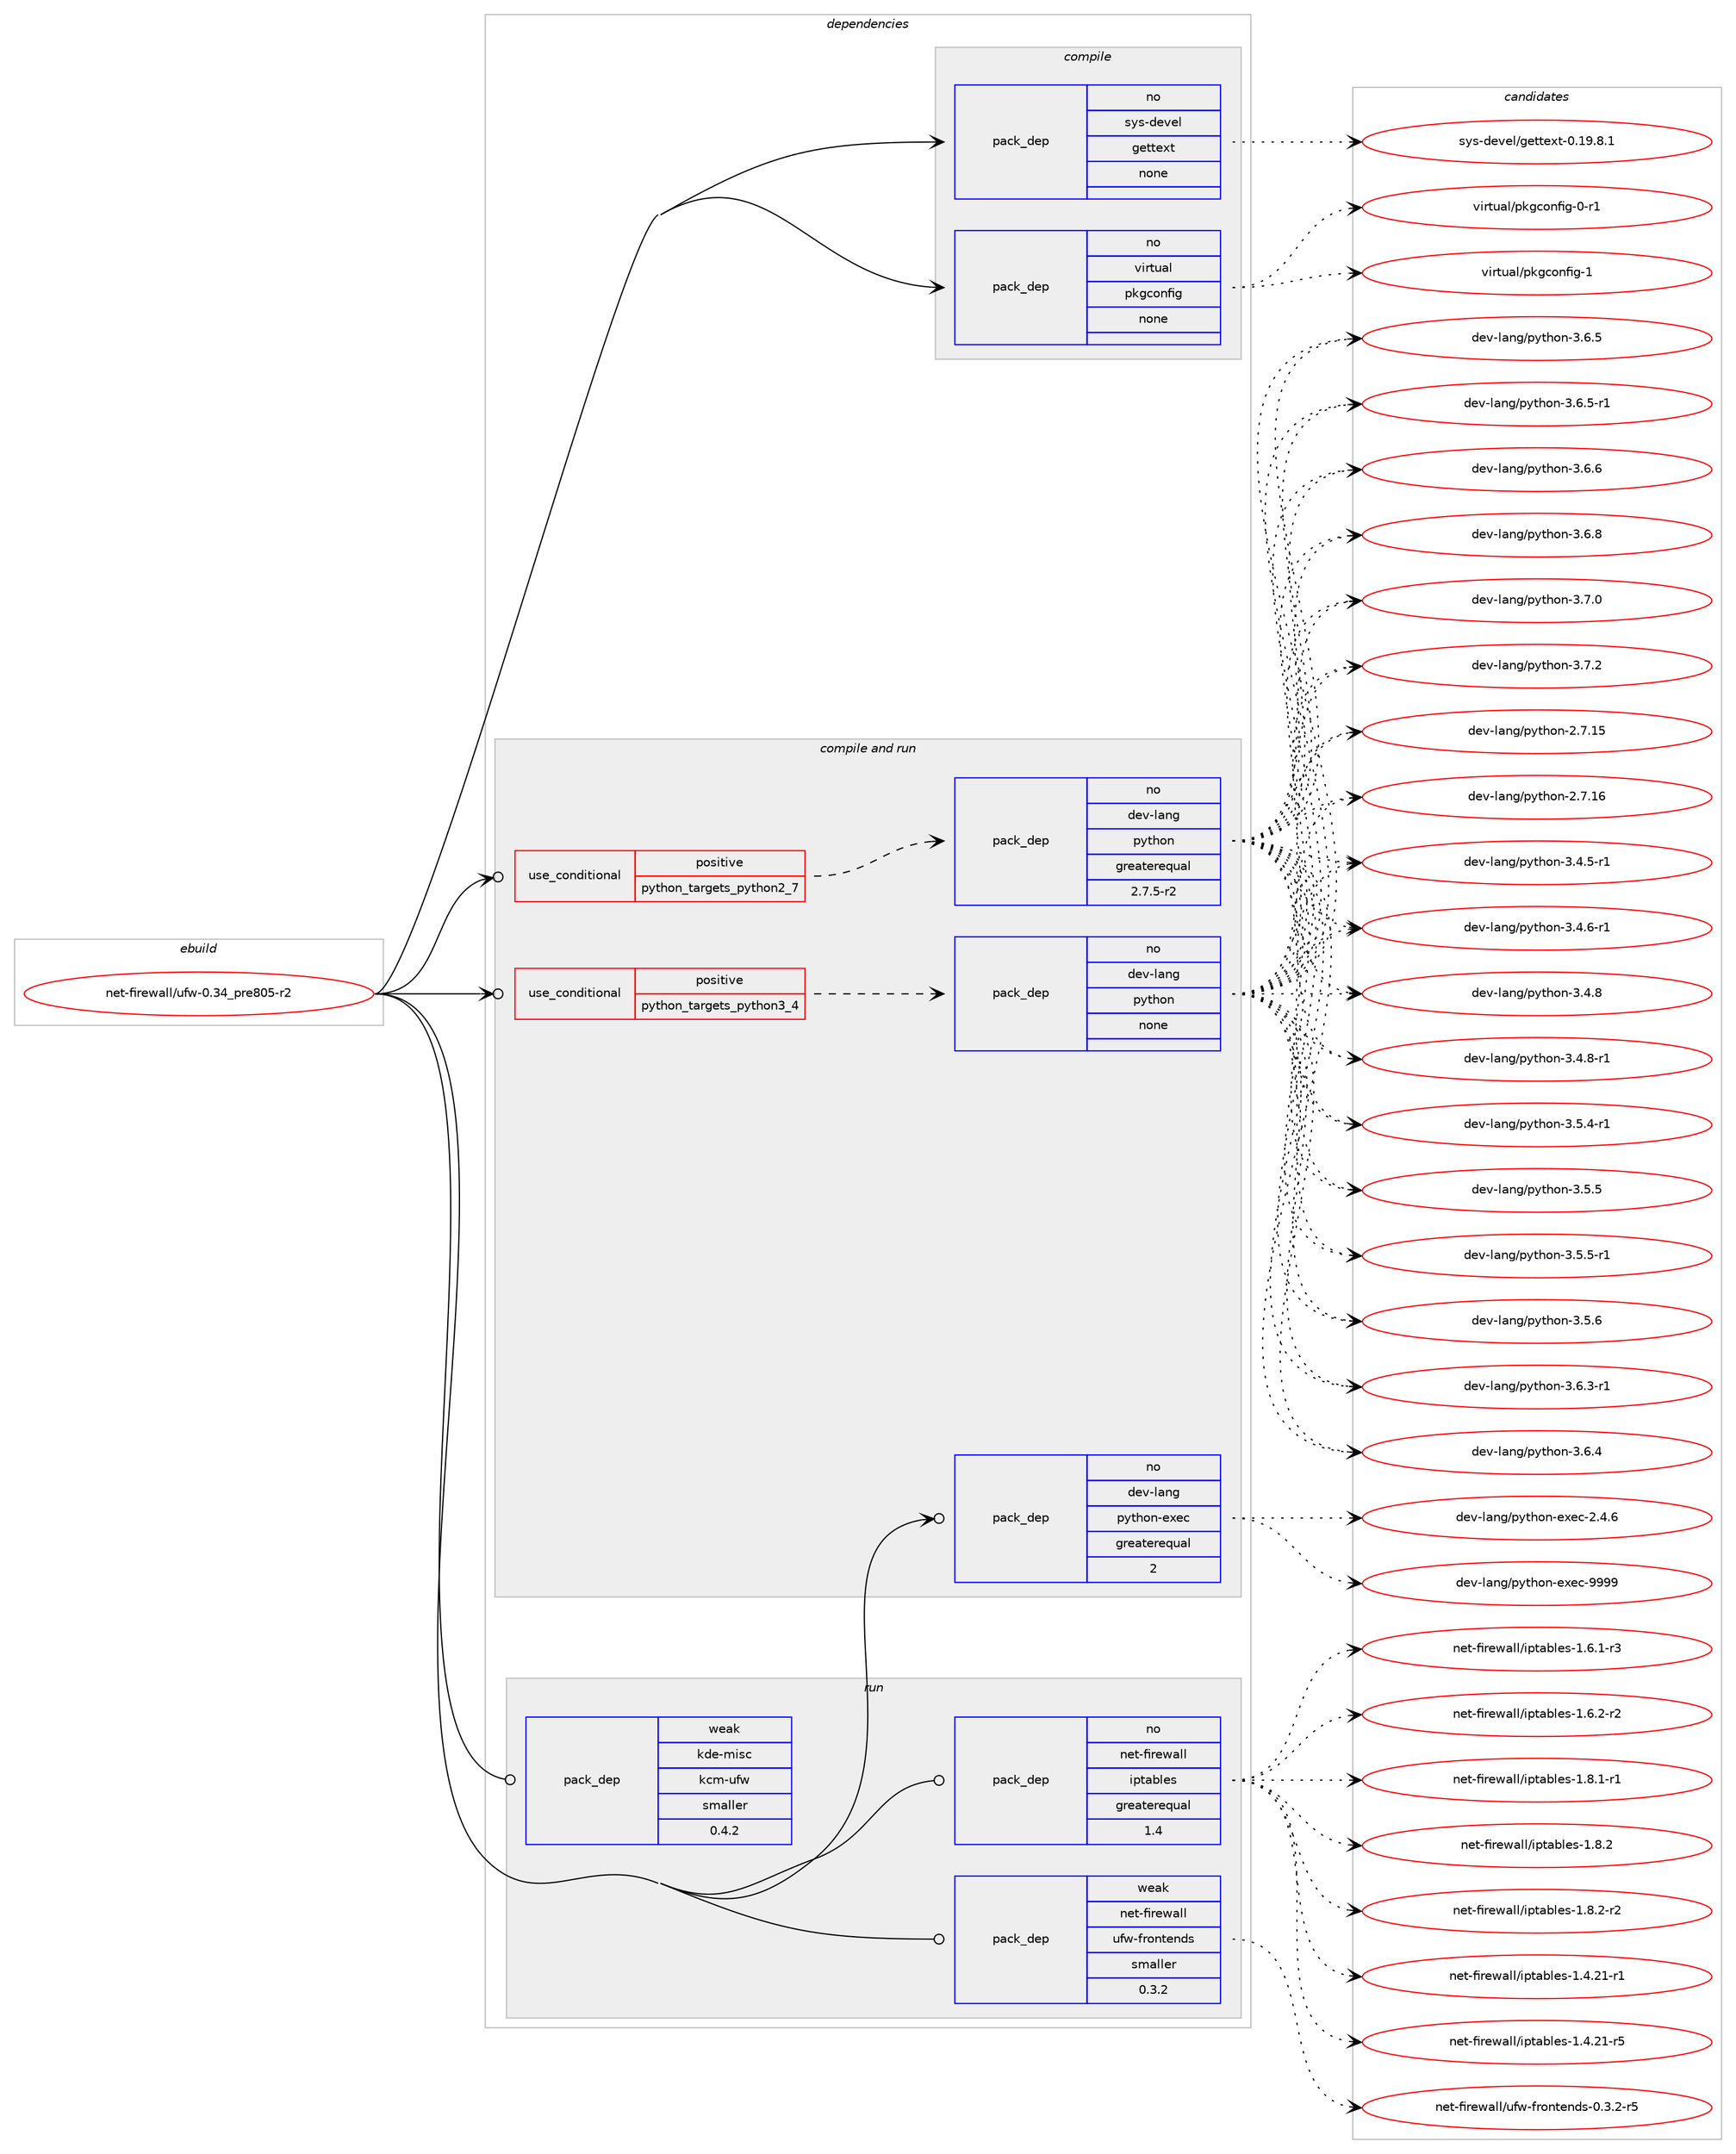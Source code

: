 digraph prolog {

# *************
# Graph options
# *************

newrank=true;
concentrate=true;
compound=true;
graph [rankdir=LR,fontname=Helvetica,fontsize=10,ranksep=1.5];#, ranksep=2.5, nodesep=0.2];
edge  [arrowhead=vee];
node  [fontname=Helvetica,fontsize=10];

# **********
# The ebuild
# **********

subgraph cluster_leftcol {
color=gray;
rank=same;
label=<<i>ebuild</i>>;
id [label="net-firewall/ufw-0.34_pre805-r2", color=red, width=4, href="../net-firewall/ufw-0.34_pre805-r2.svg"];
}

# ****************
# The dependencies
# ****************

subgraph cluster_midcol {
color=gray;
label=<<i>dependencies</i>>;
subgraph cluster_compile {
fillcolor="#eeeeee";
style=filled;
label=<<i>compile</i>>;
subgraph pack1181138 {
dependency1652203 [label=<<TABLE BORDER="0" CELLBORDER="1" CELLSPACING="0" CELLPADDING="4" WIDTH="220"><TR><TD ROWSPAN="6" CELLPADDING="30">pack_dep</TD></TR><TR><TD WIDTH="110">no</TD></TR><TR><TD>sys-devel</TD></TR><TR><TD>gettext</TD></TR><TR><TD>none</TD></TR><TR><TD></TD></TR></TABLE>>, shape=none, color=blue];
}
id:e -> dependency1652203:w [weight=20,style="solid",arrowhead="vee"];
subgraph pack1181139 {
dependency1652204 [label=<<TABLE BORDER="0" CELLBORDER="1" CELLSPACING="0" CELLPADDING="4" WIDTH="220"><TR><TD ROWSPAN="6" CELLPADDING="30">pack_dep</TD></TR><TR><TD WIDTH="110">no</TD></TR><TR><TD>virtual</TD></TR><TR><TD>pkgconfig</TD></TR><TR><TD>none</TD></TR><TR><TD></TD></TR></TABLE>>, shape=none, color=blue];
}
id:e -> dependency1652204:w [weight=20,style="solid",arrowhead="vee"];
}
subgraph cluster_compileandrun {
fillcolor="#eeeeee";
style=filled;
label=<<i>compile and run</i>>;
subgraph cond444298 {
dependency1652205 [label=<<TABLE BORDER="0" CELLBORDER="1" CELLSPACING="0" CELLPADDING="4"><TR><TD ROWSPAN="3" CELLPADDING="10">use_conditional</TD></TR><TR><TD>positive</TD></TR><TR><TD>python_targets_python2_7</TD></TR></TABLE>>, shape=none, color=red];
subgraph pack1181140 {
dependency1652206 [label=<<TABLE BORDER="0" CELLBORDER="1" CELLSPACING="0" CELLPADDING="4" WIDTH="220"><TR><TD ROWSPAN="6" CELLPADDING="30">pack_dep</TD></TR><TR><TD WIDTH="110">no</TD></TR><TR><TD>dev-lang</TD></TR><TR><TD>python</TD></TR><TR><TD>greaterequal</TD></TR><TR><TD>2.7.5-r2</TD></TR></TABLE>>, shape=none, color=blue];
}
dependency1652205:e -> dependency1652206:w [weight=20,style="dashed",arrowhead="vee"];
}
id:e -> dependency1652205:w [weight=20,style="solid",arrowhead="odotvee"];
subgraph cond444299 {
dependency1652207 [label=<<TABLE BORDER="0" CELLBORDER="1" CELLSPACING="0" CELLPADDING="4"><TR><TD ROWSPAN="3" CELLPADDING="10">use_conditional</TD></TR><TR><TD>positive</TD></TR><TR><TD>python_targets_python3_4</TD></TR></TABLE>>, shape=none, color=red];
subgraph pack1181141 {
dependency1652208 [label=<<TABLE BORDER="0" CELLBORDER="1" CELLSPACING="0" CELLPADDING="4" WIDTH="220"><TR><TD ROWSPAN="6" CELLPADDING="30">pack_dep</TD></TR><TR><TD WIDTH="110">no</TD></TR><TR><TD>dev-lang</TD></TR><TR><TD>python</TD></TR><TR><TD>none</TD></TR><TR><TD></TD></TR></TABLE>>, shape=none, color=blue];
}
dependency1652207:e -> dependency1652208:w [weight=20,style="dashed",arrowhead="vee"];
}
id:e -> dependency1652207:w [weight=20,style="solid",arrowhead="odotvee"];
subgraph pack1181142 {
dependency1652209 [label=<<TABLE BORDER="0" CELLBORDER="1" CELLSPACING="0" CELLPADDING="4" WIDTH="220"><TR><TD ROWSPAN="6" CELLPADDING="30">pack_dep</TD></TR><TR><TD WIDTH="110">no</TD></TR><TR><TD>dev-lang</TD></TR><TR><TD>python-exec</TD></TR><TR><TD>greaterequal</TD></TR><TR><TD>2</TD></TR></TABLE>>, shape=none, color=blue];
}
id:e -> dependency1652209:w [weight=20,style="solid",arrowhead="odotvee"];
}
subgraph cluster_run {
fillcolor="#eeeeee";
style=filled;
label=<<i>run</i>>;
subgraph pack1181143 {
dependency1652210 [label=<<TABLE BORDER="0" CELLBORDER="1" CELLSPACING="0" CELLPADDING="4" WIDTH="220"><TR><TD ROWSPAN="6" CELLPADDING="30">pack_dep</TD></TR><TR><TD WIDTH="110">no</TD></TR><TR><TD>net-firewall</TD></TR><TR><TD>iptables</TD></TR><TR><TD>greaterequal</TD></TR><TR><TD>1.4</TD></TR></TABLE>>, shape=none, color=blue];
}
id:e -> dependency1652210:w [weight=20,style="solid",arrowhead="odot"];
subgraph pack1181144 {
dependency1652211 [label=<<TABLE BORDER="0" CELLBORDER="1" CELLSPACING="0" CELLPADDING="4" WIDTH="220"><TR><TD ROWSPAN="6" CELLPADDING="30">pack_dep</TD></TR><TR><TD WIDTH="110">weak</TD></TR><TR><TD>kde-misc</TD></TR><TR><TD>kcm-ufw</TD></TR><TR><TD>smaller</TD></TR><TR><TD>0.4.2</TD></TR></TABLE>>, shape=none, color=blue];
}
id:e -> dependency1652211:w [weight=20,style="solid",arrowhead="odot"];
subgraph pack1181145 {
dependency1652212 [label=<<TABLE BORDER="0" CELLBORDER="1" CELLSPACING="0" CELLPADDING="4" WIDTH="220"><TR><TD ROWSPAN="6" CELLPADDING="30">pack_dep</TD></TR><TR><TD WIDTH="110">weak</TD></TR><TR><TD>net-firewall</TD></TR><TR><TD>ufw-frontends</TD></TR><TR><TD>smaller</TD></TR><TR><TD>0.3.2</TD></TR></TABLE>>, shape=none, color=blue];
}
id:e -> dependency1652212:w [weight=20,style="solid",arrowhead="odot"];
}
}

# **************
# The candidates
# **************

subgraph cluster_choices {
rank=same;
color=gray;
label=<<i>candidates</i>>;

subgraph choice1181138 {
color=black;
nodesep=1;
choice1151211154510010111810110847103101116116101120116454846495746564649 [label="sys-devel/gettext-0.19.8.1", color=red, width=4,href="../sys-devel/gettext-0.19.8.1.svg"];
dependency1652203:e -> choice1151211154510010111810110847103101116116101120116454846495746564649:w [style=dotted,weight="100"];
}
subgraph choice1181139 {
color=black;
nodesep=1;
choice11810511411611797108471121071039911111010210510345484511449 [label="virtual/pkgconfig-0-r1", color=red, width=4,href="../virtual/pkgconfig-0-r1.svg"];
choice1181051141161179710847112107103991111101021051034549 [label="virtual/pkgconfig-1", color=red, width=4,href="../virtual/pkgconfig-1.svg"];
dependency1652204:e -> choice11810511411611797108471121071039911111010210510345484511449:w [style=dotted,weight="100"];
dependency1652204:e -> choice1181051141161179710847112107103991111101021051034549:w [style=dotted,weight="100"];
}
subgraph choice1181140 {
color=black;
nodesep=1;
choice10010111845108971101034711212111610411111045504655464953 [label="dev-lang/python-2.7.15", color=red, width=4,href="../dev-lang/python-2.7.15.svg"];
choice10010111845108971101034711212111610411111045504655464954 [label="dev-lang/python-2.7.16", color=red, width=4,href="../dev-lang/python-2.7.16.svg"];
choice1001011184510897110103471121211161041111104551465246534511449 [label="dev-lang/python-3.4.5-r1", color=red, width=4,href="../dev-lang/python-3.4.5-r1.svg"];
choice1001011184510897110103471121211161041111104551465246544511449 [label="dev-lang/python-3.4.6-r1", color=red, width=4,href="../dev-lang/python-3.4.6-r1.svg"];
choice100101118451089711010347112121116104111110455146524656 [label="dev-lang/python-3.4.8", color=red, width=4,href="../dev-lang/python-3.4.8.svg"];
choice1001011184510897110103471121211161041111104551465246564511449 [label="dev-lang/python-3.4.8-r1", color=red, width=4,href="../dev-lang/python-3.4.8-r1.svg"];
choice1001011184510897110103471121211161041111104551465346524511449 [label="dev-lang/python-3.5.4-r1", color=red, width=4,href="../dev-lang/python-3.5.4-r1.svg"];
choice100101118451089711010347112121116104111110455146534653 [label="dev-lang/python-3.5.5", color=red, width=4,href="../dev-lang/python-3.5.5.svg"];
choice1001011184510897110103471121211161041111104551465346534511449 [label="dev-lang/python-3.5.5-r1", color=red, width=4,href="../dev-lang/python-3.5.5-r1.svg"];
choice100101118451089711010347112121116104111110455146534654 [label="dev-lang/python-3.5.6", color=red, width=4,href="../dev-lang/python-3.5.6.svg"];
choice1001011184510897110103471121211161041111104551465446514511449 [label="dev-lang/python-3.6.3-r1", color=red, width=4,href="../dev-lang/python-3.6.3-r1.svg"];
choice100101118451089711010347112121116104111110455146544652 [label="dev-lang/python-3.6.4", color=red, width=4,href="../dev-lang/python-3.6.4.svg"];
choice100101118451089711010347112121116104111110455146544653 [label="dev-lang/python-3.6.5", color=red, width=4,href="../dev-lang/python-3.6.5.svg"];
choice1001011184510897110103471121211161041111104551465446534511449 [label="dev-lang/python-3.6.5-r1", color=red, width=4,href="../dev-lang/python-3.6.5-r1.svg"];
choice100101118451089711010347112121116104111110455146544654 [label="dev-lang/python-3.6.6", color=red, width=4,href="../dev-lang/python-3.6.6.svg"];
choice100101118451089711010347112121116104111110455146544656 [label="dev-lang/python-3.6.8", color=red, width=4,href="../dev-lang/python-3.6.8.svg"];
choice100101118451089711010347112121116104111110455146554648 [label="dev-lang/python-3.7.0", color=red, width=4,href="../dev-lang/python-3.7.0.svg"];
choice100101118451089711010347112121116104111110455146554650 [label="dev-lang/python-3.7.2", color=red, width=4,href="../dev-lang/python-3.7.2.svg"];
dependency1652206:e -> choice10010111845108971101034711212111610411111045504655464953:w [style=dotted,weight="100"];
dependency1652206:e -> choice10010111845108971101034711212111610411111045504655464954:w [style=dotted,weight="100"];
dependency1652206:e -> choice1001011184510897110103471121211161041111104551465246534511449:w [style=dotted,weight="100"];
dependency1652206:e -> choice1001011184510897110103471121211161041111104551465246544511449:w [style=dotted,weight="100"];
dependency1652206:e -> choice100101118451089711010347112121116104111110455146524656:w [style=dotted,weight="100"];
dependency1652206:e -> choice1001011184510897110103471121211161041111104551465246564511449:w [style=dotted,weight="100"];
dependency1652206:e -> choice1001011184510897110103471121211161041111104551465346524511449:w [style=dotted,weight="100"];
dependency1652206:e -> choice100101118451089711010347112121116104111110455146534653:w [style=dotted,weight="100"];
dependency1652206:e -> choice1001011184510897110103471121211161041111104551465346534511449:w [style=dotted,weight="100"];
dependency1652206:e -> choice100101118451089711010347112121116104111110455146534654:w [style=dotted,weight="100"];
dependency1652206:e -> choice1001011184510897110103471121211161041111104551465446514511449:w [style=dotted,weight="100"];
dependency1652206:e -> choice100101118451089711010347112121116104111110455146544652:w [style=dotted,weight="100"];
dependency1652206:e -> choice100101118451089711010347112121116104111110455146544653:w [style=dotted,weight="100"];
dependency1652206:e -> choice1001011184510897110103471121211161041111104551465446534511449:w [style=dotted,weight="100"];
dependency1652206:e -> choice100101118451089711010347112121116104111110455146544654:w [style=dotted,weight="100"];
dependency1652206:e -> choice100101118451089711010347112121116104111110455146544656:w [style=dotted,weight="100"];
dependency1652206:e -> choice100101118451089711010347112121116104111110455146554648:w [style=dotted,weight="100"];
dependency1652206:e -> choice100101118451089711010347112121116104111110455146554650:w [style=dotted,weight="100"];
}
subgraph choice1181141 {
color=black;
nodesep=1;
choice10010111845108971101034711212111610411111045504655464953 [label="dev-lang/python-2.7.15", color=red, width=4,href="../dev-lang/python-2.7.15.svg"];
choice10010111845108971101034711212111610411111045504655464954 [label="dev-lang/python-2.7.16", color=red, width=4,href="../dev-lang/python-2.7.16.svg"];
choice1001011184510897110103471121211161041111104551465246534511449 [label="dev-lang/python-3.4.5-r1", color=red, width=4,href="../dev-lang/python-3.4.5-r1.svg"];
choice1001011184510897110103471121211161041111104551465246544511449 [label="dev-lang/python-3.4.6-r1", color=red, width=4,href="../dev-lang/python-3.4.6-r1.svg"];
choice100101118451089711010347112121116104111110455146524656 [label="dev-lang/python-3.4.8", color=red, width=4,href="../dev-lang/python-3.4.8.svg"];
choice1001011184510897110103471121211161041111104551465246564511449 [label="dev-lang/python-3.4.8-r1", color=red, width=4,href="../dev-lang/python-3.4.8-r1.svg"];
choice1001011184510897110103471121211161041111104551465346524511449 [label="dev-lang/python-3.5.4-r1", color=red, width=4,href="../dev-lang/python-3.5.4-r1.svg"];
choice100101118451089711010347112121116104111110455146534653 [label="dev-lang/python-3.5.5", color=red, width=4,href="../dev-lang/python-3.5.5.svg"];
choice1001011184510897110103471121211161041111104551465346534511449 [label="dev-lang/python-3.5.5-r1", color=red, width=4,href="../dev-lang/python-3.5.5-r1.svg"];
choice100101118451089711010347112121116104111110455146534654 [label="dev-lang/python-3.5.6", color=red, width=4,href="../dev-lang/python-3.5.6.svg"];
choice1001011184510897110103471121211161041111104551465446514511449 [label="dev-lang/python-3.6.3-r1", color=red, width=4,href="../dev-lang/python-3.6.3-r1.svg"];
choice100101118451089711010347112121116104111110455146544652 [label="dev-lang/python-3.6.4", color=red, width=4,href="../dev-lang/python-3.6.4.svg"];
choice100101118451089711010347112121116104111110455146544653 [label="dev-lang/python-3.6.5", color=red, width=4,href="../dev-lang/python-3.6.5.svg"];
choice1001011184510897110103471121211161041111104551465446534511449 [label="dev-lang/python-3.6.5-r1", color=red, width=4,href="../dev-lang/python-3.6.5-r1.svg"];
choice100101118451089711010347112121116104111110455146544654 [label="dev-lang/python-3.6.6", color=red, width=4,href="../dev-lang/python-3.6.6.svg"];
choice100101118451089711010347112121116104111110455146544656 [label="dev-lang/python-3.6.8", color=red, width=4,href="../dev-lang/python-3.6.8.svg"];
choice100101118451089711010347112121116104111110455146554648 [label="dev-lang/python-3.7.0", color=red, width=4,href="../dev-lang/python-3.7.0.svg"];
choice100101118451089711010347112121116104111110455146554650 [label="dev-lang/python-3.7.2", color=red, width=4,href="../dev-lang/python-3.7.2.svg"];
dependency1652208:e -> choice10010111845108971101034711212111610411111045504655464953:w [style=dotted,weight="100"];
dependency1652208:e -> choice10010111845108971101034711212111610411111045504655464954:w [style=dotted,weight="100"];
dependency1652208:e -> choice1001011184510897110103471121211161041111104551465246534511449:w [style=dotted,weight="100"];
dependency1652208:e -> choice1001011184510897110103471121211161041111104551465246544511449:w [style=dotted,weight="100"];
dependency1652208:e -> choice100101118451089711010347112121116104111110455146524656:w [style=dotted,weight="100"];
dependency1652208:e -> choice1001011184510897110103471121211161041111104551465246564511449:w [style=dotted,weight="100"];
dependency1652208:e -> choice1001011184510897110103471121211161041111104551465346524511449:w [style=dotted,weight="100"];
dependency1652208:e -> choice100101118451089711010347112121116104111110455146534653:w [style=dotted,weight="100"];
dependency1652208:e -> choice1001011184510897110103471121211161041111104551465346534511449:w [style=dotted,weight="100"];
dependency1652208:e -> choice100101118451089711010347112121116104111110455146534654:w [style=dotted,weight="100"];
dependency1652208:e -> choice1001011184510897110103471121211161041111104551465446514511449:w [style=dotted,weight="100"];
dependency1652208:e -> choice100101118451089711010347112121116104111110455146544652:w [style=dotted,weight="100"];
dependency1652208:e -> choice100101118451089711010347112121116104111110455146544653:w [style=dotted,weight="100"];
dependency1652208:e -> choice1001011184510897110103471121211161041111104551465446534511449:w [style=dotted,weight="100"];
dependency1652208:e -> choice100101118451089711010347112121116104111110455146544654:w [style=dotted,weight="100"];
dependency1652208:e -> choice100101118451089711010347112121116104111110455146544656:w [style=dotted,weight="100"];
dependency1652208:e -> choice100101118451089711010347112121116104111110455146554648:w [style=dotted,weight="100"];
dependency1652208:e -> choice100101118451089711010347112121116104111110455146554650:w [style=dotted,weight="100"];
}
subgraph choice1181142 {
color=black;
nodesep=1;
choice1001011184510897110103471121211161041111104510112010199455046524654 [label="dev-lang/python-exec-2.4.6", color=red, width=4,href="../dev-lang/python-exec-2.4.6.svg"];
choice10010111845108971101034711212111610411111045101120101994557575757 [label="dev-lang/python-exec-9999", color=red, width=4,href="../dev-lang/python-exec-9999.svg"];
dependency1652209:e -> choice1001011184510897110103471121211161041111104510112010199455046524654:w [style=dotted,weight="100"];
dependency1652209:e -> choice10010111845108971101034711212111610411111045101120101994557575757:w [style=dotted,weight="100"];
}
subgraph choice1181143 {
color=black;
nodesep=1;
choice1101011164510210511410111997108108471051121169798108101115454946524650494511449 [label="net-firewall/iptables-1.4.21-r1", color=red, width=4,href="../net-firewall/iptables-1.4.21-r1.svg"];
choice1101011164510210511410111997108108471051121169798108101115454946524650494511453 [label="net-firewall/iptables-1.4.21-r5", color=red, width=4,href="../net-firewall/iptables-1.4.21-r5.svg"];
choice11010111645102105114101119971081084710511211697981081011154549465446494511451 [label="net-firewall/iptables-1.6.1-r3", color=red, width=4,href="../net-firewall/iptables-1.6.1-r3.svg"];
choice11010111645102105114101119971081084710511211697981081011154549465446504511450 [label="net-firewall/iptables-1.6.2-r2", color=red, width=4,href="../net-firewall/iptables-1.6.2-r2.svg"];
choice11010111645102105114101119971081084710511211697981081011154549465646494511449 [label="net-firewall/iptables-1.8.1-r1", color=red, width=4,href="../net-firewall/iptables-1.8.1-r1.svg"];
choice1101011164510210511410111997108108471051121169798108101115454946564650 [label="net-firewall/iptables-1.8.2", color=red, width=4,href="../net-firewall/iptables-1.8.2.svg"];
choice11010111645102105114101119971081084710511211697981081011154549465646504511450 [label="net-firewall/iptables-1.8.2-r2", color=red, width=4,href="../net-firewall/iptables-1.8.2-r2.svg"];
dependency1652210:e -> choice1101011164510210511410111997108108471051121169798108101115454946524650494511449:w [style=dotted,weight="100"];
dependency1652210:e -> choice1101011164510210511410111997108108471051121169798108101115454946524650494511453:w [style=dotted,weight="100"];
dependency1652210:e -> choice11010111645102105114101119971081084710511211697981081011154549465446494511451:w [style=dotted,weight="100"];
dependency1652210:e -> choice11010111645102105114101119971081084710511211697981081011154549465446504511450:w [style=dotted,weight="100"];
dependency1652210:e -> choice11010111645102105114101119971081084710511211697981081011154549465646494511449:w [style=dotted,weight="100"];
dependency1652210:e -> choice1101011164510210511410111997108108471051121169798108101115454946564650:w [style=dotted,weight="100"];
dependency1652210:e -> choice11010111645102105114101119971081084710511211697981081011154549465646504511450:w [style=dotted,weight="100"];
}
subgraph choice1181144 {
color=black;
nodesep=1;
}
subgraph choice1181145 {
color=black;
nodesep=1;
choice110101116451021051141011199710810847117102119451021141111101161011101001154548465146504511453 [label="net-firewall/ufw-frontends-0.3.2-r5", color=red, width=4,href="../net-firewall/ufw-frontends-0.3.2-r5.svg"];
dependency1652212:e -> choice110101116451021051141011199710810847117102119451021141111101161011101001154548465146504511453:w [style=dotted,weight="100"];
}
}

}
